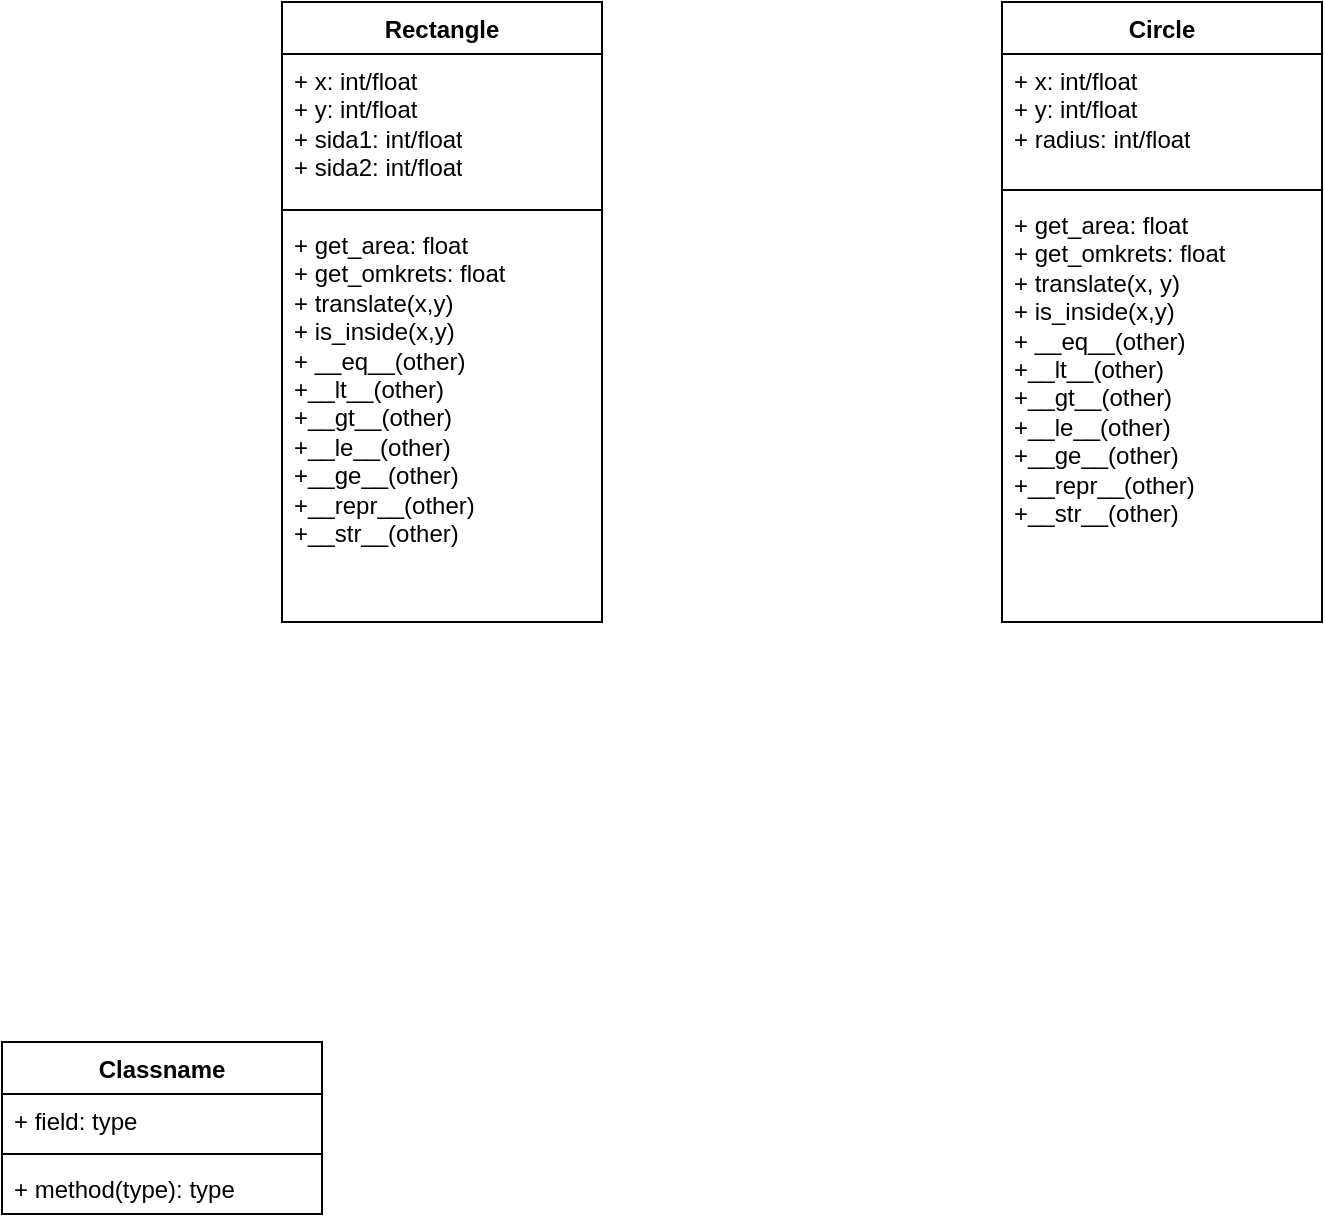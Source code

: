 <mxfile version="22.0.3" type="github">
  <diagram name="Sida-1" id="5eQoqR796NIzdRlNg1oH">
    <mxGraphModel dx="1823" dy="758" grid="1" gridSize="10" guides="1" tooltips="1" connect="1" arrows="1" fold="1" page="1" pageScale="1" pageWidth="827" pageHeight="1169" background="none" math="0" shadow="0">
      <root>
        <mxCell id="0" />
        <mxCell id="1" parent="0" />
        <mxCell id="M6OogVqh-aYqOLqRFNVI-14" value="Rectangle" style="swimlane;fontStyle=1;align=center;verticalAlign=top;childLayout=stackLayout;horizontal=1;startSize=26;horizontalStack=0;resizeParent=1;resizeParentMax=0;resizeLast=0;collapsible=1;marginBottom=0;whiteSpace=wrap;html=1;" parent="1" vertex="1">
          <mxGeometry x="160" y="40" width="160" height="310" as="geometry" />
        </mxCell>
        <mxCell id="M6OogVqh-aYqOLqRFNVI-15" value="+ x: int/float&lt;br&gt;+ y: int/float&lt;br&gt;+ sida1: int/float&lt;br&gt;+ sida2: int/float" style="text;strokeColor=none;fillColor=none;align=left;verticalAlign=top;spacingLeft=4;spacingRight=4;overflow=hidden;rotatable=0;points=[[0,0.5],[1,0.5]];portConstraint=eastwest;whiteSpace=wrap;html=1;" parent="M6OogVqh-aYqOLqRFNVI-14" vertex="1">
          <mxGeometry y="26" width="160" height="74" as="geometry" />
        </mxCell>
        <mxCell id="M6OogVqh-aYqOLqRFNVI-16" value="" style="line;strokeWidth=1;fillColor=none;align=left;verticalAlign=middle;spacingTop=-1;spacingLeft=3;spacingRight=3;rotatable=0;labelPosition=right;points=[];portConstraint=eastwest;strokeColor=inherit;" parent="M6OogVqh-aYqOLqRFNVI-14" vertex="1">
          <mxGeometry y="100" width="160" height="8" as="geometry" />
        </mxCell>
        <mxCell id="M6OogVqh-aYqOLqRFNVI-17" value="+ get_area: float&lt;br style=&quot;border-color: var(--border-color);&quot;&gt;+ get_omkrets: float&lt;br style=&quot;border-color: var(--border-color);&quot;&gt;+ translate(x,y)&lt;br style=&quot;border-color: var(--border-color);&quot;&gt;+ is_inside(x,y)&lt;br style=&quot;border-color: var(--border-color);&quot;&gt;+ __eq__(other)&lt;br style=&quot;border-color: var(--border-color);&quot;&gt;+__lt__(other)&lt;br style=&quot;border-color: var(--border-color);&quot;&gt;+__gt__(other)&lt;br style=&quot;border-color: var(--border-color);&quot;&gt;+__le__(other)&lt;br style=&quot;border-color: var(--border-color);&quot;&gt;+__ge__(other)&lt;br style=&quot;border-color: var(--border-color);&quot;&gt;+__repr__(other)&lt;br style=&quot;border-color: var(--border-color);&quot;&gt;+__str__(other)" style="text;strokeColor=none;fillColor=none;align=left;verticalAlign=top;spacingLeft=4;spacingRight=4;overflow=hidden;rotatable=0;points=[[0,0.5],[1,0.5]];portConstraint=eastwest;whiteSpace=wrap;html=1;" parent="M6OogVqh-aYqOLqRFNVI-14" vertex="1">
          <mxGeometry y="108" width="160" height="202" as="geometry" />
        </mxCell>
        <mxCell id="M6OogVqh-aYqOLqRFNVI-18" value="Circle" style="swimlane;fontStyle=1;align=center;verticalAlign=top;childLayout=stackLayout;horizontal=1;startSize=26;horizontalStack=0;resizeParent=1;resizeParentMax=0;resizeLast=0;collapsible=1;marginBottom=0;whiteSpace=wrap;html=1;" parent="1" vertex="1">
          <mxGeometry x="520" y="40" width="160" height="310" as="geometry">
            <mxRectangle x="340" y="350" width="60" height="30" as="alternateBounds" />
          </mxGeometry>
        </mxCell>
        <mxCell id="M6OogVqh-aYqOLqRFNVI-19" value="+ x: int/float&lt;br&gt;+ y: int/float&lt;br&gt;+ radius: int/float" style="text;strokeColor=none;fillColor=none;align=left;verticalAlign=top;spacingLeft=4;spacingRight=4;overflow=hidden;rotatable=0;points=[[0,0.5],[1,0.5]];portConstraint=eastwest;whiteSpace=wrap;html=1;" parent="M6OogVqh-aYqOLqRFNVI-18" vertex="1">
          <mxGeometry y="26" width="160" height="64" as="geometry" />
        </mxCell>
        <mxCell id="M6OogVqh-aYqOLqRFNVI-20" value="" style="line;strokeWidth=1;fillColor=none;align=left;verticalAlign=middle;spacingTop=-1;spacingLeft=3;spacingRight=3;rotatable=0;labelPosition=right;points=[];portConstraint=eastwest;strokeColor=inherit;" parent="M6OogVqh-aYqOLqRFNVI-18" vertex="1">
          <mxGeometry y="90" width="160" height="8" as="geometry" />
        </mxCell>
        <mxCell id="M6OogVqh-aYqOLqRFNVI-21" value="+ get_area: float&lt;br&gt;+ get_omkrets: float&lt;br&gt;+ translate(x, y)&lt;br&gt;+ is_inside(x,y)&lt;br&gt;+ __eq__(other)&lt;br&gt;+__lt__(other)&lt;br&gt;+__gt__(other)&lt;br&gt;+__le__(other)&lt;br&gt;+__ge__(other)&lt;br&gt;+__repr__(other)&lt;br&gt;+__str__(other)" style="text;strokeColor=none;fillColor=none;align=left;verticalAlign=top;spacingLeft=4;spacingRight=4;overflow=hidden;rotatable=0;points=[[0,0.5],[1,0.5]];portConstraint=eastwest;whiteSpace=wrap;html=1;" parent="M6OogVqh-aYqOLqRFNVI-18" vertex="1">
          <mxGeometry y="98" width="160" height="212" as="geometry" />
        </mxCell>
        <mxCell id="IHDhuvYoR3ltfszHqDYE-6" value="Classname" style="swimlane;fontStyle=1;align=center;verticalAlign=top;childLayout=stackLayout;horizontal=1;startSize=26;horizontalStack=0;resizeParent=1;resizeParentMax=0;resizeLast=0;collapsible=1;marginBottom=0;whiteSpace=wrap;html=1;" vertex="1" parent="1">
          <mxGeometry x="20" y="560" width="160" height="86" as="geometry" />
        </mxCell>
        <mxCell id="IHDhuvYoR3ltfszHqDYE-7" value="+ field: type" style="text;strokeColor=none;fillColor=none;align=left;verticalAlign=top;spacingLeft=4;spacingRight=4;overflow=hidden;rotatable=0;points=[[0,0.5],[1,0.5]];portConstraint=eastwest;whiteSpace=wrap;html=1;" vertex="1" parent="IHDhuvYoR3ltfszHqDYE-6">
          <mxGeometry y="26" width="160" height="26" as="geometry" />
        </mxCell>
        <mxCell id="IHDhuvYoR3ltfszHqDYE-8" value="" style="line;strokeWidth=1;fillColor=none;align=left;verticalAlign=middle;spacingTop=-1;spacingLeft=3;spacingRight=3;rotatable=0;labelPosition=right;points=[];portConstraint=eastwest;strokeColor=inherit;" vertex="1" parent="IHDhuvYoR3ltfszHqDYE-6">
          <mxGeometry y="52" width="160" height="8" as="geometry" />
        </mxCell>
        <mxCell id="IHDhuvYoR3ltfszHqDYE-9" value="+ method(type): type" style="text;strokeColor=none;fillColor=none;align=left;verticalAlign=top;spacingLeft=4;spacingRight=4;overflow=hidden;rotatable=0;points=[[0,0.5],[1,0.5]];portConstraint=eastwest;whiteSpace=wrap;html=1;" vertex="1" parent="IHDhuvYoR3ltfszHqDYE-6">
          <mxGeometry y="60" width="160" height="26" as="geometry" />
        </mxCell>
      </root>
    </mxGraphModel>
  </diagram>
</mxfile>
